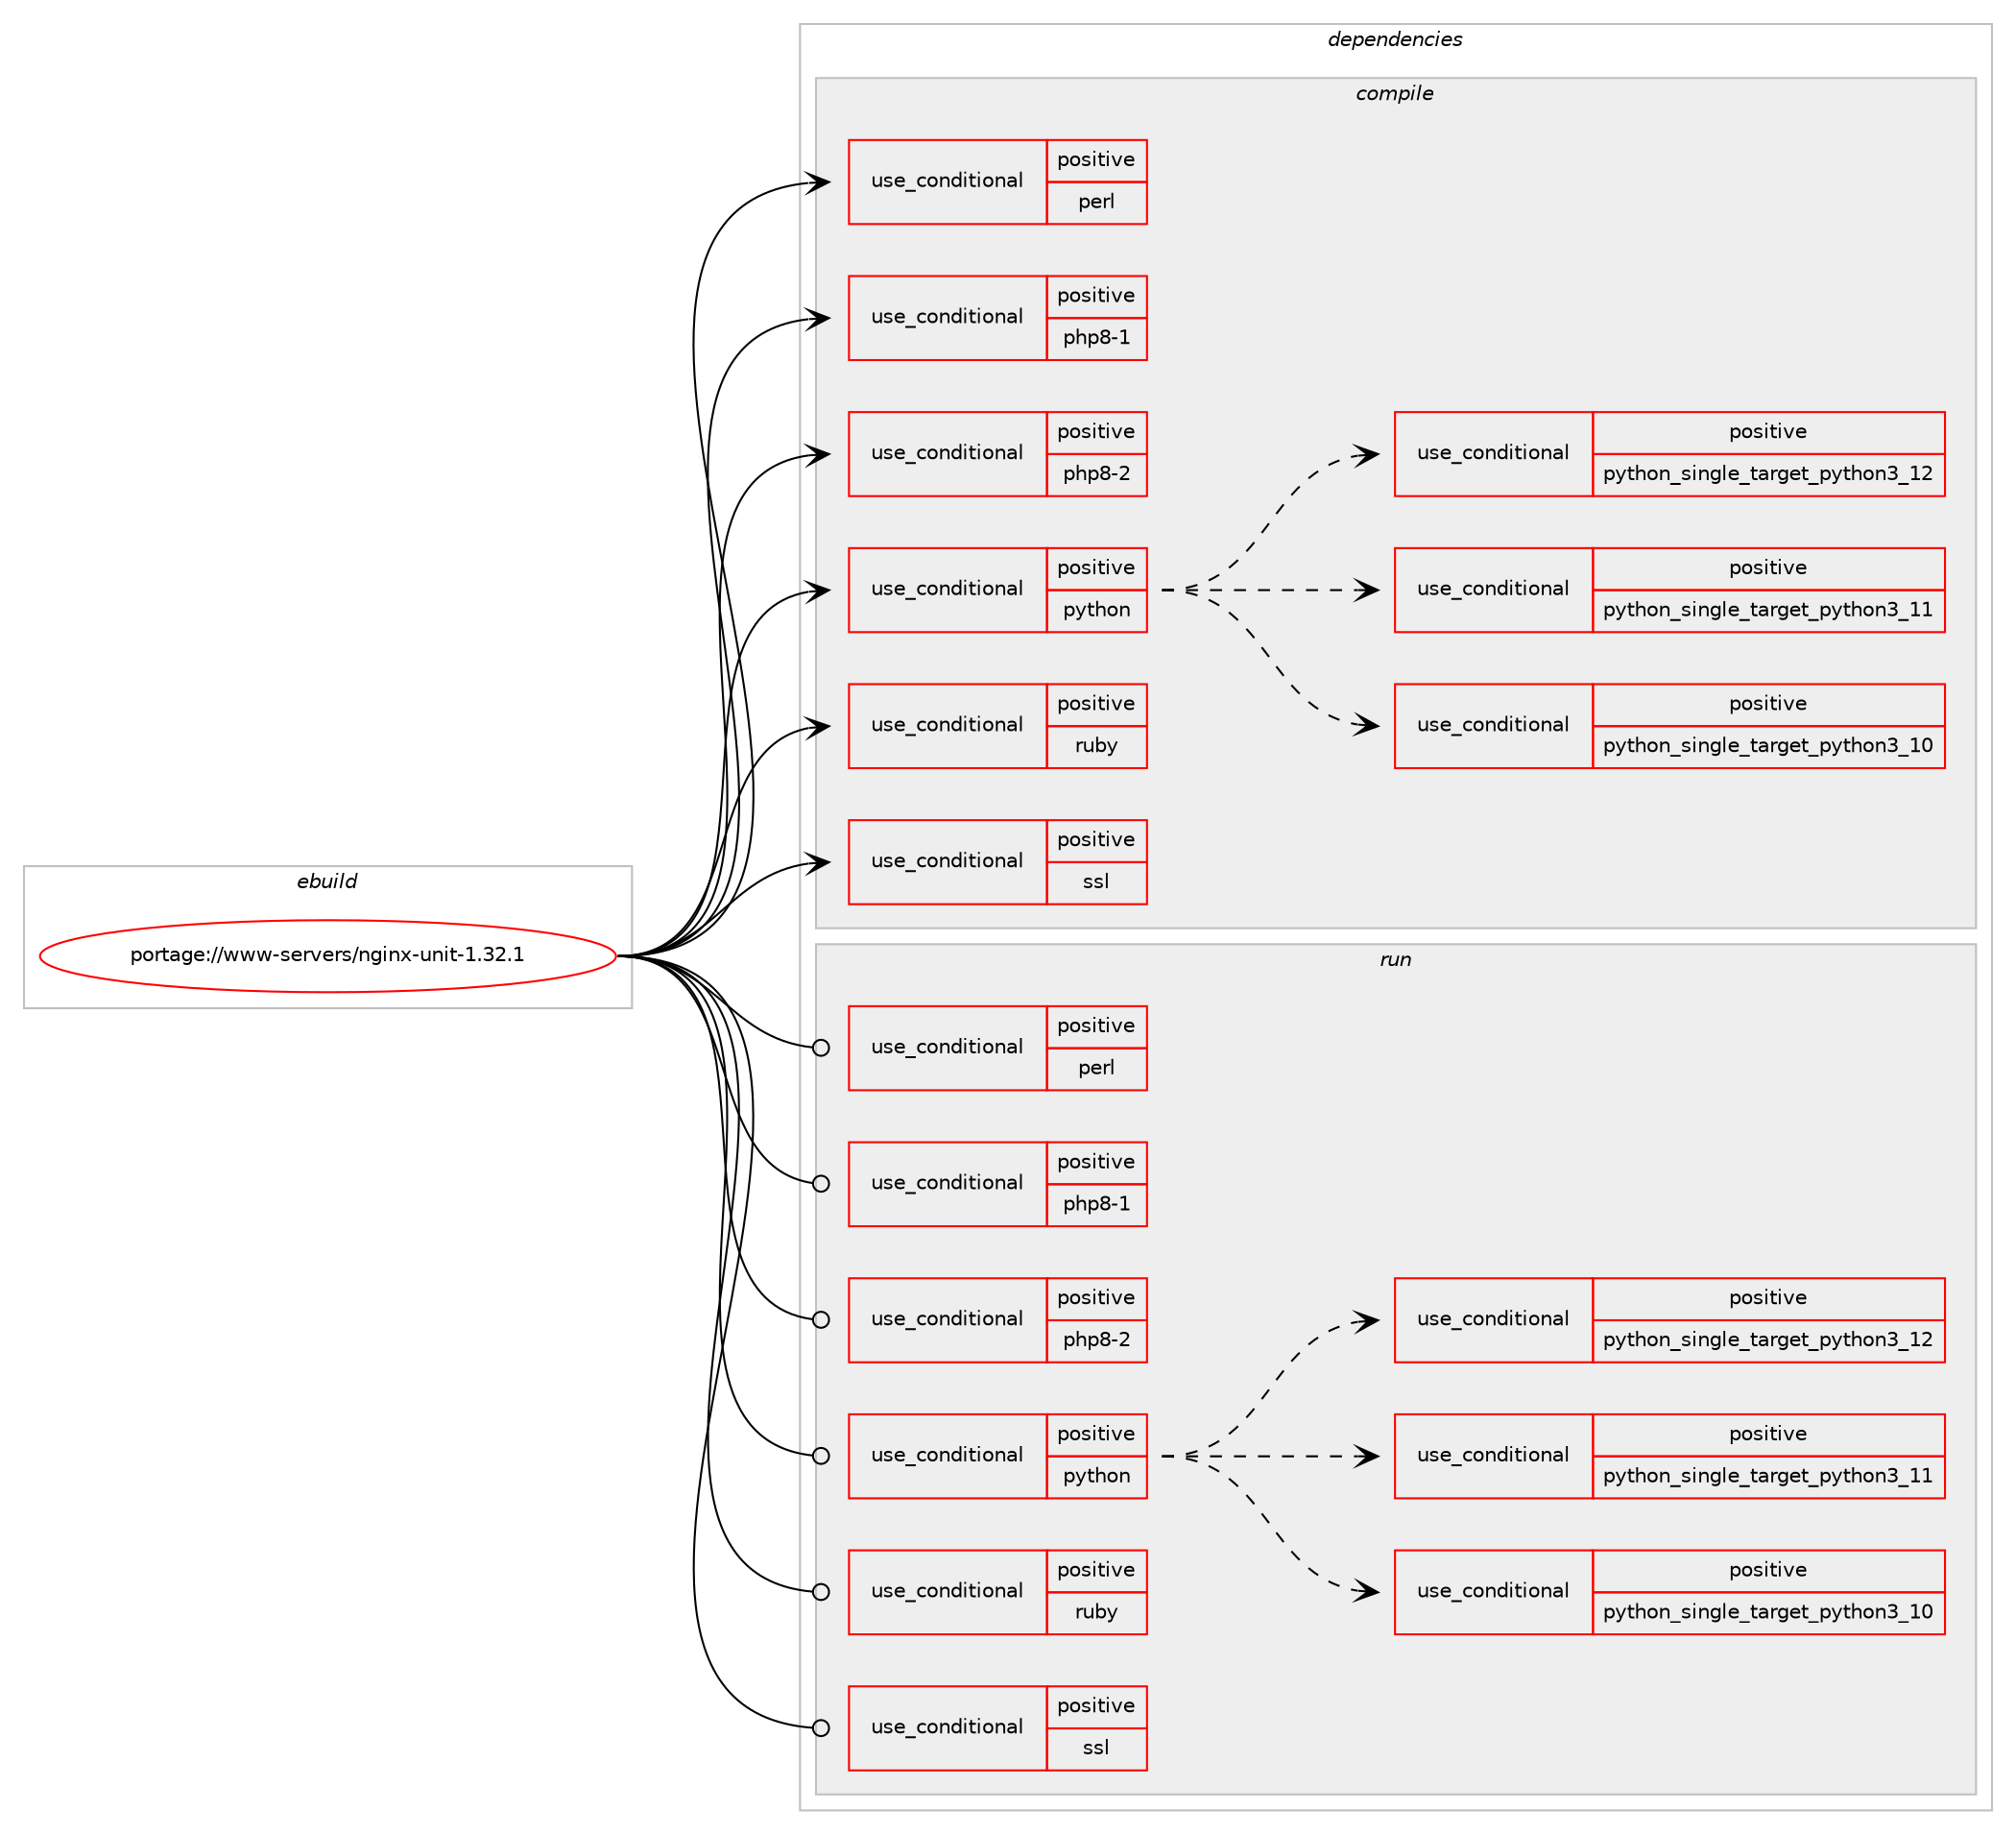 digraph prolog {

# *************
# Graph options
# *************

newrank=true;
concentrate=true;
compound=true;
graph [rankdir=LR,fontname=Helvetica,fontsize=10,ranksep=1.5];#, ranksep=2.5, nodesep=0.2];
edge  [arrowhead=vee];
node  [fontname=Helvetica,fontsize=10];

# **********
# The ebuild
# **********

subgraph cluster_leftcol {
color=gray;
rank=same;
label=<<i>ebuild</i>>;
id [label="portage://www-servers/nginx-unit-1.32.1", color=red, width=4, href="../www-servers/nginx-unit-1.32.1.svg"];
}

# ****************
# The dependencies
# ****************

subgraph cluster_midcol {
color=gray;
label=<<i>dependencies</i>>;
subgraph cluster_compile {
fillcolor="#eeeeee";
style=filled;
label=<<i>compile</i>>;
subgraph cond118128 {
dependency227083 [label=<<TABLE BORDER="0" CELLBORDER="1" CELLSPACING="0" CELLPADDING="4"><TR><TD ROWSPAN="3" CELLPADDING="10">use_conditional</TD></TR><TR><TD>positive</TD></TR><TR><TD>perl</TD></TR></TABLE>>, shape=none, color=red];
# *** BEGIN UNKNOWN DEPENDENCY TYPE (TODO) ***
# dependency227083 -> package_dependency(portage://www-servers/nginx-unit-1.32.1,install,no,dev-lang,perl,none,[,,],any_same_slot,[])
# *** END UNKNOWN DEPENDENCY TYPE (TODO) ***

}
id:e -> dependency227083:w [weight=20,style="solid",arrowhead="vee"];
subgraph cond118129 {
dependency227084 [label=<<TABLE BORDER="0" CELLBORDER="1" CELLSPACING="0" CELLPADDING="4"><TR><TD ROWSPAN="3" CELLPADDING="10">use_conditional</TD></TR><TR><TD>positive</TD></TR><TR><TD>php8-1</TD></TR></TABLE>>, shape=none, color=red];
# *** BEGIN UNKNOWN DEPENDENCY TYPE (TODO) ***
# dependency227084 -> package_dependency(portage://www-servers/nginx-unit-1.32.1,install,no,dev-lang,php,none,[,,],[slot(8.1)],[use(enable(embed),none)])
# *** END UNKNOWN DEPENDENCY TYPE (TODO) ***

}
id:e -> dependency227084:w [weight=20,style="solid",arrowhead="vee"];
subgraph cond118130 {
dependency227085 [label=<<TABLE BORDER="0" CELLBORDER="1" CELLSPACING="0" CELLPADDING="4"><TR><TD ROWSPAN="3" CELLPADDING="10">use_conditional</TD></TR><TR><TD>positive</TD></TR><TR><TD>php8-2</TD></TR></TABLE>>, shape=none, color=red];
# *** BEGIN UNKNOWN DEPENDENCY TYPE (TODO) ***
# dependency227085 -> package_dependency(portage://www-servers/nginx-unit-1.32.1,install,no,dev-lang,php,none,[,,],[slot(8.2)],[use(enable(embed),none)])
# *** END UNKNOWN DEPENDENCY TYPE (TODO) ***

}
id:e -> dependency227085:w [weight=20,style="solid",arrowhead="vee"];
subgraph cond118131 {
dependency227086 [label=<<TABLE BORDER="0" CELLBORDER="1" CELLSPACING="0" CELLPADDING="4"><TR><TD ROWSPAN="3" CELLPADDING="10">use_conditional</TD></TR><TR><TD>positive</TD></TR><TR><TD>python</TD></TR></TABLE>>, shape=none, color=red];
subgraph cond118132 {
dependency227087 [label=<<TABLE BORDER="0" CELLBORDER="1" CELLSPACING="0" CELLPADDING="4"><TR><TD ROWSPAN="3" CELLPADDING="10">use_conditional</TD></TR><TR><TD>positive</TD></TR><TR><TD>python_single_target_python3_10</TD></TR></TABLE>>, shape=none, color=red];
# *** BEGIN UNKNOWN DEPENDENCY TYPE (TODO) ***
# dependency227087 -> package_dependency(portage://www-servers/nginx-unit-1.32.1,install,no,dev-lang,python,none,[,,],[slot(3.10)],[])
# *** END UNKNOWN DEPENDENCY TYPE (TODO) ***

}
dependency227086:e -> dependency227087:w [weight=20,style="dashed",arrowhead="vee"];
subgraph cond118133 {
dependency227088 [label=<<TABLE BORDER="0" CELLBORDER="1" CELLSPACING="0" CELLPADDING="4"><TR><TD ROWSPAN="3" CELLPADDING="10">use_conditional</TD></TR><TR><TD>positive</TD></TR><TR><TD>python_single_target_python3_11</TD></TR></TABLE>>, shape=none, color=red];
# *** BEGIN UNKNOWN DEPENDENCY TYPE (TODO) ***
# dependency227088 -> package_dependency(portage://www-servers/nginx-unit-1.32.1,install,no,dev-lang,python,none,[,,],[slot(3.11)],[])
# *** END UNKNOWN DEPENDENCY TYPE (TODO) ***

}
dependency227086:e -> dependency227088:w [weight=20,style="dashed",arrowhead="vee"];
subgraph cond118134 {
dependency227089 [label=<<TABLE BORDER="0" CELLBORDER="1" CELLSPACING="0" CELLPADDING="4"><TR><TD ROWSPAN="3" CELLPADDING="10">use_conditional</TD></TR><TR><TD>positive</TD></TR><TR><TD>python_single_target_python3_12</TD></TR></TABLE>>, shape=none, color=red];
# *** BEGIN UNKNOWN DEPENDENCY TYPE (TODO) ***
# dependency227089 -> package_dependency(portage://www-servers/nginx-unit-1.32.1,install,no,dev-lang,python,none,[,,],[slot(3.12)],[])
# *** END UNKNOWN DEPENDENCY TYPE (TODO) ***

}
dependency227086:e -> dependency227089:w [weight=20,style="dashed",arrowhead="vee"];
}
id:e -> dependency227086:w [weight=20,style="solid",arrowhead="vee"];
subgraph cond118135 {
dependency227090 [label=<<TABLE BORDER="0" CELLBORDER="1" CELLSPACING="0" CELLPADDING="4"><TR><TD ROWSPAN="3" CELLPADDING="10">use_conditional</TD></TR><TR><TD>positive</TD></TR><TR><TD>ruby</TD></TR></TABLE>>, shape=none, color=red];
# *** BEGIN UNKNOWN DEPENDENCY TYPE (TODO) ***
# dependency227090 -> package_dependency(portage://www-servers/nginx-unit-1.32.1,install,no,dev-lang,ruby,none,[,,],any_same_slot,[])
# *** END UNKNOWN DEPENDENCY TYPE (TODO) ***

# *** BEGIN UNKNOWN DEPENDENCY TYPE (TODO) ***
# dependency227090 -> package_dependency(portage://www-servers/nginx-unit-1.32.1,install,no,dev-ruby,rubygems,none,[,,],any_same_slot,[])
# *** END UNKNOWN DEPENDENCY TYPE (TODO) ***

}
id:e -> dependency227090:w [weight=20,style="solid",arrowhead="vee"];
subgraph cond118136 {
dependency227091 [label=<<TABLE BORDER="0" CELLBORDER="1" CELLSPACING="0" CELLPADDING="4"><TR><TD ROWSPAN="3" CELLPADDING="10">use_conditional</TD></TR><TR><TD>positive</TD></TR><TR><TD>ssl</TD></TR></TABLE>>, shape=none, color=red];
# *** BEGIN UNKNOWN DEPENDENCY TYPE (TODO) ***
# dependency227091 -> package_dependency(portage://www-servers/nginx-unit-1.32.1,install,no,dev-libs,openssl,none,[,,],[slot(0),equal],[])
# *** END UNKNOWN DEPENDENCY TYPE (TODO) ***

}
id:e -> dependency227091:w [weight=20,style="solid",arrowhead="vee"];
# *** BEGIN UNKNOWN DEPENDENCY TYPE (TODO) ***
# id -> package_dependency(portage://www-servers/nginx-unit-1.32.1,install,no,virtual,libcrypt,none,[,,],[slot(0),equal],[])
# *** END UNKNOWN DEPENDENCY TYPE (TODO) ***

}
subgraph cluster_compileandrun {
fillcolor="#eeeeee";
style=filled;
label=<<i>compile and run</i>>;
}
subgraph cluster_run {
fillcolor="#eeeeee";
style=filled;
label=<<i>run</i>>;
subgraph cond118137 {
dependency227092 [label=<<TABLE BORDER="0" CELLBORDER="1" CELLSPACING="0" CELLPADDING="4"><TR><TD ROWSPAN="3" CELLPADDING="10">use_conditional</TD></TR><TR><TD>positive</TD></TR><TR><TD>perl</TD></TR></TABLE>>, shape=none, color=red];
# *** BEGIN UNKNOWN DEPENDENCY TYPE (TODO) ***
# dependency227092 -> package_dependency(portage://www-servers/nginx-unit-1.32.1,run,no,dev-lang,perl,none,[,,],any_same_slot,[])
# *** END UNKNOWN DEPENDENCY TYPE (TODO) ***

}
id:e -> dependency227092:w [weight=20,style="solid",arrowhead="odot"];
subgraph cond118138 {
dependency227093 [label=<<TABLE BORDER="0" CELLBORDER="1" CELLSPACING="0" CELLPADDING="4"><TR><TD ROWSPAN="3" CELLPADDING="10">use_conditional</TD></TR><TR><TD>positive</TD></TR><TR><TD>php8-1</TD></TR></TABLE>>, shape=none, color=red];
# *** BEGIN UNKNOWN DEPENDENCY TYPE (TODO) ***
# dependency227093 -> package_dependency(portage://www-servers/nginx-unit-1.32.1,run,no,dev-lang,php,none,[,,],[slot(8.1)],[use(enable(embed),none)])
# *** END UNKNOWN DEPENDENCY TYPE (TODO) ***

}
id:e -> dependency227093:w [weight=20,style="solid",arrowhead="odot"];
subgraph cond118139 {
dependency227094 [label=<<TABLE BORDER="0" CELLBORDER="1" CELLSPACING="0" CELLPADDING="4"><TR><TD ROWSPAN="3" CELLPADDING="10">use_conditional</TD></TR><TR><TD>positive</TD></TR><TR><TD>php8-2</TD></TR></TABLE>>, shape=none, color=red];
# *** BEGIN UNKNOWN DEPENDENCY TYPE (TODO) ***
# dependency227094 -> package_dependency(portage://www-servers/nginx-unit-1.32.1,run,no,dev-lang,php,none,[,,],[slot(8.2)],[use(enable(embed),none)])
# *** END UNKNOWN DEPENDENCY TYPE (TODO) ***

}
id:e -> dependency227094:w [weight=20,style="solid",arrowhead="odot"];
subgraph cond118140 {
dependency227095 [label=<<TABLE BORDER="0" CELLBORDER="1" CELLSPACING="0" CELLPADDING="4"><TR><TD ROWSPAN="3" CELLPADDING="10">use_conditional</TD></TR><TR><TD>positive</TD></TR><TR><TD>python</TD></TR></TABLE>>, shape=none, color=red];
subgraph cond118141 {
dependency227096 [label=<<TABLE BORDER="0" CELLBORDER="1" CELLSPACING="0" CELLPADDING="4"><TR><TD ROWSPAN="3" CELLPADDING="10">use_conditional</TD></TR><TR><TD>positive</TD></TR><TR><TD>python_single_target_python3_10</TD></TR></TABLE>>, shape=none, color=red];
# *** BEGIN UNKNOWN DEPENDENCY TYPE (TODO) ***
# dependency227096 -> package_dependency(portage://www-servers/nginx-unit-1.32.1,run,no,dev-lang,python,none,[,,],[slot(3.10)],[])
# *** END UNKNOWN DEPENDENCY TYPE (TODO) ***

}
dependency227095:e -> dependency227096:w [weight=20,style="dashed",arrowhead="vee"];
subgraph cond118142 {
dependency227097 [label=<<TABLE BORDER="0" CELLBORDER="1" CELLSPACING="0" CELLPADDING="4"><TR><TD ROWSPAN="3" CELLPADDING="10">use_conditional</TD></TR><TR><TD>positive</TD></TR><TR><TD>python_single_target_python3_11</TD></TR></TABLE>>, shape=none, color=red];
# *** BEGIN UNKNOWN DEPENDENCY TYPE (TODO) ***
# dependency227097 -> package_dependency(portage://www-servers/nginx-unit-1.32.1,run,no,dev-lang,python,none,[,,],[slot(3.11)],[])
# *** END UNKNOWN DEPENDENCY TYPE (TODO) ***

}
dependency227095:e -> dependency227097:w [weight=20,style="dashed",arrowhead="vee"];
subgraph cond118143 {
dependency227098 [label=<<TABLE BORDER="0" CELLBORDER="1" CELLSPACING="0" CELLPADDING="4"><TR><TD ROWSPAN="3" CELLPADDING="10">use_conditional</TD></TR><TR><TD>positive</TD></TR><TR><TD>python_single_target_python3_12</TD></TR></TABLE>>, shape=none, color=red];
# *** BEGIN UNKNOWN DEPENDENCY TYPE (TODO) ***
# dependency227098 -> package_dependency(portage://www-servers/nginx-unit-1.32.1,run,no,dev-lang,python,none,[,,],[slot(3.12)],[])
# *** END UNKNOWN DEPENDENCY TYPE (TODO) ***

}
dependency227095:e -> dependency227098:w [weight=20,style="dashed",arrowhead="vee"];
}
id:e -> dependency227095:w [weight=20,style="solid",arrowhead="odot"];
subgraph cond118144 {
dependency227099 [label=<<TABLE BORDER="0" CELLBORDER="1" CELLSPACING="0" CELLPADDING="4"><TR><TD ROWSPAN="3" CELLPADDING="10">use_conditional</TD></TR><TR><TD>positive</TD></TR><TR><TD>ruby</TD></TR></TABLE>>, shape=none, color=red];
# *** BEGIN UNKNOWN DEPENDENCY TYPE (TODO) ***
# dependency227099 -> package_dependency(portage://www-servers/nginx-unit-1.32.1,run,no,dev-lang,ruby,none,[,,],any_same_slot,[])
# *** END UNKNOWN DEPENDENCY TYPE (TODO) ***

# *** BEGIN UNKNOWN DEPENDENCY TYPE (TODO) ***
# dependency227099 -> package_dependency(portage://www-servers/nginx-unit-1.32.1,run,no,dev-ruby,rubygems,none,[,,],any_same_slot,[])
# *** END UNKNOWN DEPENDENCY TYPE (TODO) ***

}
id:e -> dependency227099:w [weight=20,style="solid",arrowhead="odot"];
subgraph cond118145 {
dependency227100 [label=<<TABLE BORDER="0" CELLBORDER="1" CELLSPACING="0" CELLPADDING="4"><TR><TD ROWSPAN="3" CELLPADDING="10">use_conditional</TD></TR><TR><TD>positive</TD></TR><TR><TD>ssl</TD></TR></TABLE>>, shape=none, color=red];
# *** BEGIN UNKNOWN DEPENDENCY TYPE (TODO) ***
# dependency227100 -> package_dependency(portage://www-servers/nginx-unit-1.32.1,run,no,dev-libs,openssl,none,[,,],[slot(0),equal],[])
# *** END UNKNOWN DEPENDENCY TYPE (TODO) ***

}
id:e -> dependency227100:w [weight=20,style="solid",arrowhead="odot"];
# *** BEGIN UNKNOWN DEPENDENCY TYPE (TODO) ***
# id -> package_dependency(portage://www-servers/nginx-unit-1.32.1,run,no,acct-group,nginx-unit,none,[,,],[],[])
# *** END UNKNOWN DEPENDENCY TYPE (TODO) ***

# *** BEGIN UNKNOWN DEPENDENCY TYPE (TODO) ***
# id -> package_dependency(portage://www-servers/nginx-unit-1.32.1,run,no,acct-user,nginx-unit,none,[,,],[],[])
# *** END UNKNOWN DEPENDENCY TYPE (TODO) ***

# *** BEGIN UNKNOWN DEPENDENCY TYPE (TODO) ***
# id -> package_dependency(portage://www-servers/nginx-unit-1.32.1,run,no,virtual,libcrypt,none,[,,],[slot(0),equal],[])
# *** END UNKNOWN DEPENDENCY TYPE (TODO) ***

}
}

# **************
# The candidates
# **************

subgraph cluster_choices {
rank=same;
color=gray;
label=<<i>candidates</i>>;

}

}

